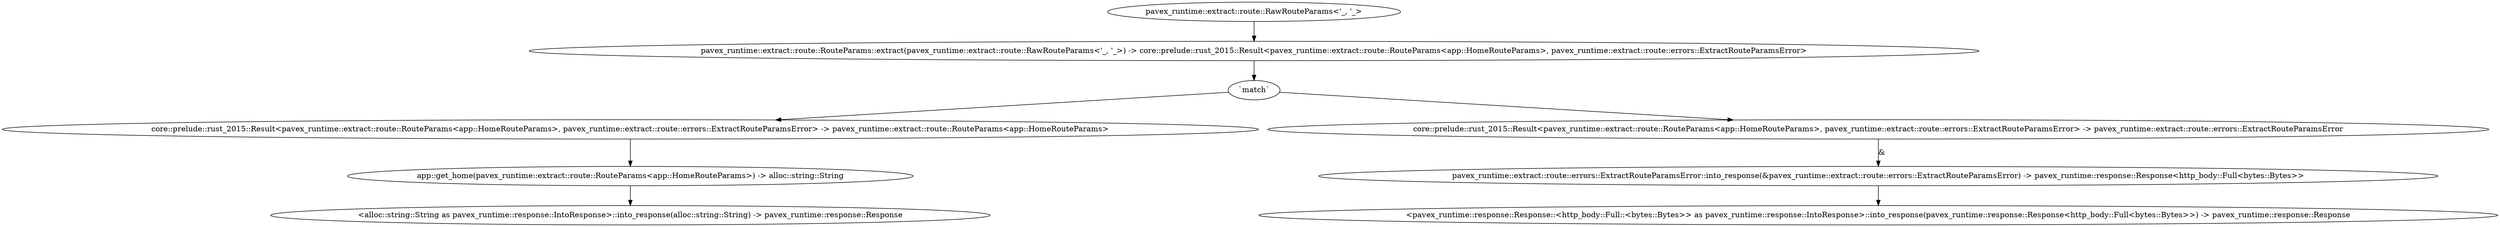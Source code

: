 digraph "GET /home/:home_id" {
    0 [ label = "app::get_home(pavex_runtime::extract::route::RouteParams<app::HomeRouteParams>) -> alloc::string::String"]
    1 [ label = "core::prelude::rust_2015::Result<pavex_runtime::extract::route::RouteParams<app::HomeRouteParams>, pavex_runtime::extract::route::errors::ExtractRouteParamsError> -> pavex_runtime::extract::route::RouteParams<app::HomeRouteParams>"]
    2 [ label = "pavex_runtime::extract::route::RouteParams::extract(pavex_runtime::extract::route::RawRouteParams<'_, '_>) -> core::prelude::rust_2015::Result<pavex_runtime::extract::route::RouteParams<app::HomeRouteParams>, pavex_runtime::extract::route::errors::ExtractRouteParamsError>"]
    3 [ label = "pavex_runtime::extract::route::RawRouteParams<'_, '_>"]
    4 [ label = "<alloc::string::String as pavex_runtime::response::IntoResponse>::into_response(alloc::string::String) -> pavex_runtime::response::Response"]
    5 [ label = "core::prelude::rust_2015::Result<pavex_runtime::extract::route::RouteParams<app::HomeRouteParams>, pavex_runtime::extract::route::errors::ExtractRouteParamsError> -> pavex_runtime::extract::route::errors::ExtractRouteParamsError"]
    6 [ label = "pavex_runtime::extract::route::errors::ExtractRouteParamsError::into_response(&pavex_runtime::extract::route::errors::ExtractRouteParamsError) -> pavex_runtime::response::Response<http_body::Full<bytes::Bytes>>"]
    7 [ label = "<pavex_runtime::response::Response::<http_body::Full::<bytes::Bytes>> as pavex_runtime::response::IntoResponse>::into_response(pavex_runtime::response::Response<http_body::Full<bytes::Bytes>>) -> pavex_runtime::response::Response"]
    8 [ label = "`match`"]
    1 -> 0 [ ]
    8 -> 5 [ ]
    3 -> 2 [ ]
    0 -> 4 [ ]
    8 -> 1 [ ]
    5 -> 6 [ label = "&"]
    6 -> 7 [ ]
    2 -> 8 [ ]
}
digraph "GET /home/:home_id/room/:room_id" {
    0 [ label = "app::get_room(pavex_runtime::extract::route::RouteParams<app::RoomRouteParams>) -> alloc::string::String"]
    1 [ label = "core::prelude::rust_2015::Result<pavex_runtime::extract::route::RouteParams<app::RoomRouteParams>, pavex_runtime::extract::route::errors::ExtractRouteParamsError> -> pavex_runtime::extract::route::RouteParams<app::RoomRouteParams>"]
    2 [ label = "pavex_runtime::extract::route::RouteParams::extract(pavex_runtime::extract::route::RawRouteParams<'_, '_>) -> core::prelude::rust_2015::Result<pavex_runtime::extract::route::RouteParams<app::RoomRouteParams>, pavex_runtime::extract::route::errors::ExtractRouteParamsError>"]
    3 [ label = "pavex_runtime::extract::route::RawRouteParams<'_, '_>"]
    4 [ label = "<alloc::string::String as pavex_runtime::response::IntoResponse>::into_response(alloc::string::String) -> pavex_runtime::response::Response"]
    5 [ label = "core::prelude::rust_2015::Result<pavex_runtime::extract::route::RouteParams<app::RoomRouteParams>, pavex_runtime::extract::route::errors::ExtractRouteParamsError> -> pavex_runtime::extract::route::errors::ExtractRouteParamsError"]
    6 [ label = "pavex_runtime::extract::route::errors::ExtractRouteParamsError::into_response(&pavex_runtime::extract::route::errors::ExtractRouteParamsError) -> pavex_runtime::response::Response<http_body::Full<bytes::Bytes>>"]
    7 [ label = "<pavex_runtime::response::Response::<http_body::Full::<bytes::Bytes>> as pavex_runtime::response::IntoResponse>::into_response(pavex_runtime::response::Response<http_body::Full<bytes::Bytes>>) -> pavex_runtime::response::Response"]
    8 [ label = "`match`"]
    1 -> 0 [ ]
    8 -> 5 [ ]
    3 -> 2 [ ]
    0 -> 4 [ ]
    8 -> 1 [ ]
    5 -> 6 [ label = "&"]
    6 -> 7 [ ]
    2 -> 8 [ ]
}
digraph "GET /town/*town" {
    0 [ label = "app::get_town(pavex_runtime::extract::route::RouteParams<app::TownRouteParams<'_>>) -> alloc::string::String"]
    1 [ label = "core::prelude::rust_2015::Result<pavex_runtime::extract::route::RouteParams<app::TownRouteParams<'_>>, pavex_runtime::extract::route::errors::ExtractRouteParamsError> -> pavex_runtime::extract::route::RouteParams<app::TownRouteParams<'_>>"]
    2 [ label = "pavex_runtime::extract::route::RouteParams::extract(pavex_runtime::extract::route::RawRouteParams<'_, '_>) -> core::prelude::rust_2015::Result<pavex_runtime::extract::route::RouteParams<app::TownRouteParams<'_>>, pavex_runtime::extract::route::errors::ExtractRouteParamsError>"]
    3 [ label = "pavex_runtime::extract::route::RawRouteParams<'_, '_>"]
    4 [ label = "<alloc::string::String as pavex_runtime::response::IntoResponse>::into_response(alloc::string::String) -> pavex_runtime::response::Response"]
    5 [ label = "core::prelude::rust_2015::Result<pavex_runtime::extract::route::RouteParams<app::TownRouteParams<'_>>, pavex_runtime::extract::route::errors::ExtractRouteParamsError> -> pavex_runtime::extract::route::errors::ExtractRouteParamsError"]
    6 [ label = "pavex_runtime::extract::route::errors::ExtractRouteParamsError::into_response(&pavex_runtime::extract::route::errors::ExtractRouteParamsError) -> pavex_runtime::response::Response<http_body::Full<bytes::Bytes>>"]
    7 [ label = "<pavex_runtime::response::Response::<http_body::Full::<bytes::Bytes>> as pavex_runtime::response::IntoResponse>::into_response(pavex_runtime::response::Response<http_body::Full<bytes::Bytes>>) -> pavex_runtime::response::Response"]
    8 [ label = "`match`"]
    1 -> 0 [ ]
    8 -> 5 [ ]
    3 -> 2 [ ]
    0 -> 4 [ ]
    8 -> 1 [ ]
    5 -> 6 [ label = "&"]
    6 -> 7 [ ]
    2 -> 8 [ ]
}
digraph app_state {
    0 [ label = "crate::ApplicationState() -> crate::ApplicationState"]
}
